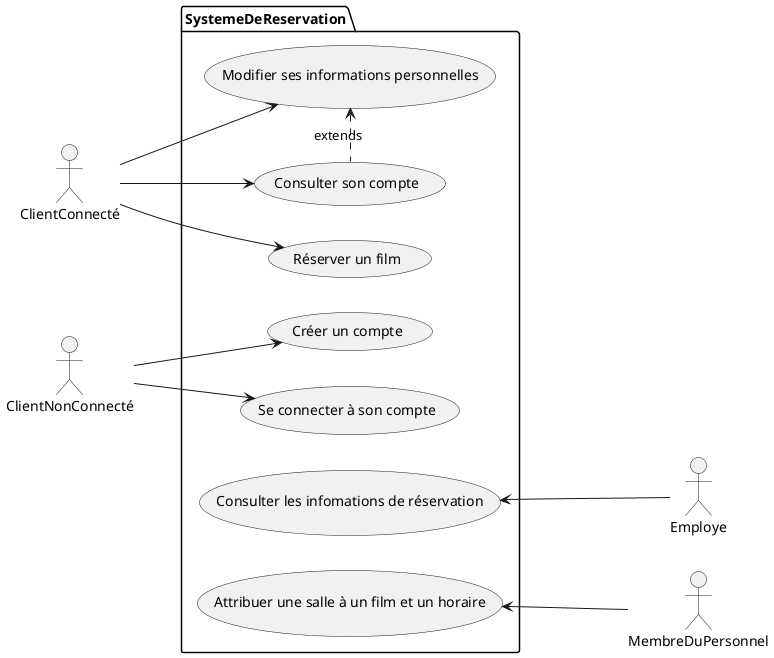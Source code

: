 @startuml
left to right direction

Actor ClientNonConnecté
Actor ClientConnecté

Actor Employe
Actor MembreDuPersonnel

package SystemeDeReservation {

ClientConnecté -> (Réserver un film)
ClientNonConnecté -> (Se connecter à son compte)
ClientConnecté --> (Modifier ses informations personnelles)
ClientConnecté --> (Consulter son compte)

(Modifier ses informations personnelles) <. (Consulter son compte) : extends

ClientNonConnecté --> (Créer un compte)

(Consulter les infomations de réservation) <--- Employe
(Attribuer une salle à un film et un horaire) <--- MembreDuPersonnel

}
@enduml
